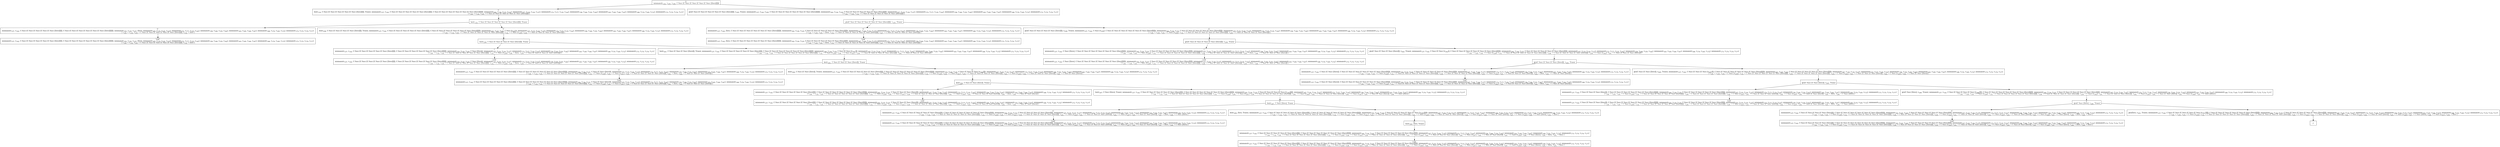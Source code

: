 digraph {
    graph [rankdir=TB
          ,bgcolor=transparent];
    node [shape=box
         ,fillcolor=white
         ,style=filled];
    0 [label=<O <BR/> minmaxo(v<SUB>132</SUB>, v<SUB>105</SUB>, v<SUB>100</SUB>, C Succ [C Succ [C Succ [C Succ [C Succ [Zero]]]]])>];
    1 [label=<C <BR/> leo(v<SUB>132</SUB>, C Succ [C Succ [C Succ [C Succ [C Succ [Zero]]]]], Trueo), minmaxo(v<SUB>137</SUB>, v<SUB>142</SUB>, C Succ [C Succ [C Succ [C Succ [C Succ [Zero]]]]], C Succ [C Succ [C Succ [C Succ [C Succ [C Succ [Zero]]]]]]), minmaxo(v<SUB>162</SUB>, v<SUB>130</SUB>, v<SUB>125</SUB>, v<SUB>132</SUB>), minmaxo(v<SUB>167</SUB>, v<SUB>135</SUB>, v<SUB>130</SUB>, v<SUB>137</SUB>), minmaxo(v<SUB>172</SUB>, v<SUB>177</SUB>, v<SUB>135</SUB>, v<SUB>142</SUB>), minmaxo(v<SUB>158</SUB>, v<SUB>160</SUB>, v<SUB>155</SUB>, v<SUB>162</SUB>), minmaxo(v<SUB>163</SUB>, v<SUB>165</SUB>, v<SUB>160</SUB>, v<SUB>167</SUB>), minmaxo(v<SUB>168</SUB>, v<SUB>170</SUB>, v<SUB>165</SUB>, v<SUB>172</SUB>), minmaxo(v<SUB>173</SUB>, v<SUB>175</SUB>, v<SUB>170</SUB>, v<SUB>177</SUB>) <BR/>  [ v<SUB>100</SUB> &rarr; v<SUB>132</SUB>, v<SUB>105</SUB> &rarr; C Succ [C Succ [C Succ [C Succ [C Succ [Zero]]]]] ] >];
    2 [label=<C <BR/> gto(C Succ [C Succ [C Succ [C Succ [C Succ [Zero]]]]], v<SUB>105</SUB>, Trueo), minmaxo(v<SUB>137</SUB>, v<SUB>142</SUB>, v<SUB>105</SUB>, C Succ [C Succ [C Succ [C Succ [C Succ [C Succ [Zero]]]]]]), minmaxo(v<SUB>162</SUB>, v<SUB>130</SUB>, v<SUB>125</SUB>, C Succ [C Succ [C Succ [C Succ [C Succ [Zero]]]]]), minmaxo(v<SUB>167</SUB>, v<SUB>135</SUB>, v<SUB>130</SUB>, v<SUB>137</SUB>), minmaxo(v<SUB>172</SUB>, v<SUB>177</SUB>, v<SUB>135</SUB>, v<SUB>142</SUB>), minmaxo(v<SUB>158</SUB>, v<SUB>160</SUB>, v<SUB>155</SUB>, v<SUB>162</SUB>), minmaxo(v<SUB>163</SUB>, v<SUB>165</SUB>, v<SUB>160</SUB>, v<SUB>167</SUB>), minmaxo(v<SUB>168</SUB>, v<SUB>170</SUB>, v<SUB>165</SUB>, v<SUB>172</SUB>), minmaxo(v<SUB>173</SUB>, v<SUB>175</SUB>, v<SUB>170</SUB>, v<SUB>177</SUB>) <BR/>  [ v<SUB>100</SUB> &rarr; v<SUB>105</SUB>, v<SUB>132</SUB> &rarr; C Succ [C Succ [C Succ [C Succ [C Succ [Zero]]]]] ] >];
    3 [label=<O <BR/> leo(v<SUB>132</SUB>, C Succ [C Succ [C Succ [C Succ [C Succ [Zero]]]]], Trueo)>];
    4 [label=<C <BR/> minmaxo(v<SUB>137</SUB>, v<SUB>142</SUB>, C Succ [C Succ [C Succ [C Succ [C Succ [Zero]]]]], C Succ [C Succ [C Succ [C Succ [C Succ [C Succ [Zero]]]]]]), minmaxo(v<SUB>162</SUB>, v<SUB>130</SUB>, v<SUB>125</SUB>, Zero), minmaxo(v<SUB>167</SUB>, v<SUB>135</SUB>, v<SUB>130</SUB>, v<SUB>137</SUB>), minmaxo(v<SUB>172</SUB>, v<SUB>177</SUB>, v<SUB>135</SUB>, v<SUB>142</SUB>), minmaxo(v<SUB>158</SUB>, v<SUB>160</SUB>, v<SUB>155</SUB>, v<SUB>162</SUB>), minmaxo(v<SUB>163</SUB>, v<SUB>165</SUB>, v<SUB>160</SUB>, v<SUB>167</SUB>), minmaxo(v<SUB>168</SUB>, v<SUB>170</SUB>, v<SUB>165</SUB>, v<SUB>172</SUB>), minmaxo(v<SUB>173</SUB>, v<SUB>175</SUB>, v<SUB>170</SUB>, v<SUB>177</SUB>) <BR/>  [ v<SUB>100</SUB> &rarr; v<SUB>132</SUB>, v<SUB>105</SUB> &rarr; C Succ [C Succ [C Succ [C Succ [C Succ [Zero]]]]], v<SUB>132</SUB> &rarr; Zero ] >];
    5 [label=<C <BR/> leo(v<SUB>238</SUB>, C Succ [C Succ [C Succ [C Succ [Zero]]]], Trueo), minmaxo(v<SUB>137</SUB>, v<SUB>142</SUB>, C Succ [C Succ [C Succ [C Succ [C Succ [Zero]]]]], C Succ [C Succ [C Succ [C Succ [C Succ [C Succ [Zero]]]]]]), minmaxo(v<SUB>162</SUB>, v<SUB>130</SUB>, v<SUB>125</SUB>, C Succ [v<SUB>238</SUB>]), minmaxo(v<SUB>167</SUB>, v<SUB>135</SUB>, v<SUB>130</SUB>, v<SUB>137</SUB>), minmaxo(v<SUB>172</SUB>, v<SUB>177</SUB>, v<SUB>135</SUB>, v<SUB>142</SUB>), minmaxo(v<SUB>158</SUB>, v<SUB>160</SUB>, v<SUB>155</SUB>, v<SUB>162</SUB>), minmaxo(v<SUB>163</SUB>, v<SUB>165</SUB>, v<SUB>160</SUB>, v<SUB>167</SUB>), minmaxo(v<SUB>168</SUB>, v<SUB>170</SUB>, v<SUB>165</SUB>, v<SUB>172</SUB>), minmaxo(v<SUB>173</SUB>, v<SUB>175</SUB>, v<SUB>170</SUB>, v<SUB>177</SUB>) <BR/>  [ v<SUB>100</SUB> &rarr; v<SUB>132</SUB>, v<SUB>105</SUB> &rarr; C Succ [C Succ [C Succ [C Succ [C Succ [Zero]]]]], v<SUB>132</SUB> &rarr; C Succ [v<SUB>238</SUB>], v<SUB>239</SUB> &rarr; C Succ [C Succ [C Succ [C Succ [Zero]]]] ] >];
    6 [label=<Leaf <BR/> minmaxo(v<SUB>137</SUB>, v<SUB>142</SUB>, C Succ [C Succ [C Succ [C Succ [C Succ [Zero]]]]], C Succ [C Succ [C Succ [C Succ [C Succ [C Succ [Zero]]]]]]), minmaxo(v<SUB>162</SUB>, v<SUB>130</SUB>, v<SUB>125</SUB>, Zero), minmaxo(v<SUB>167</SUB>, v<SUB>135</SUB>, v<SUB>130</SUB>, v<SUB>137</SUB>), minmaxo(v<SUB>172</SUB>, v<SUB>177</SUB>, v<SUB>135</SUB>, v<SUB>142</SUB>), minmaxo(v<SUB>158</SUB>, v<SUB>160</SUB>, v<SUB>155</SUB>, v<SUB>162</SUB>), minmaxo(v<SUB>163</SUB>, v<SUB>165</SUB>, v<SUB>160</SUB>, v<SUB>167</SUB>), minmaxo(v<SUB>168</SUB>, v<SUB>170</SUB>, v<SUB>165</SUB>, v<SUB>172</SUB>), minmaxo(v<SUB>173</SUB>, v<SUB>175</SUB>, v<SUB>170</SUB>, v<SUB>177</SUB>) <BR/>  [ v<SUB>100</SUB> &rarr; v<SUB>132</SUB>, v<SUB>105</SUB> &rarr; C Succ [C Succ [C Succ [C Succ [C Succ [Zero]]]]], v<SUB>132</SUB> &rarr; Zero ] >];
    7 [label=<O <BR/> leo(v<SUB>238</SUB>, C Succ [C Succ [C Succ [C Succ [Zero]]]], Trueo)>];
    8 [label=<C <BR/> minmaxo(v<SUB>137</SUB>, v<SUB>142</SUB>, C Succ [C Succ [C Succ [C Succ [C Succ [Zero]]]]], C Succ [C Succ [C Succ [C Succ [C Succ [C Succ [Zero]]]]]]), minmaxo(v<SUB>162</SUB>, v<SUB>130</SUB>, v<SUB>125</SUB>, C Succ [Zero]), minmaxo(v<SUB>167</SUB>, v<SUB>135</SUB>, v<SUB>130</SUB>, v<SUB>137</SUB>), minmaxo(v<SUB>172</SUB>, v<SUB>177</SUB>, v<SUB>135</SUB>, v<SUB>142</SUB>), minmaxo(v<SUB>158</SUB>, v<SUB>160</SUB>, v<SUB>155</SUB>, v<SUB>162</SUB>), minmaxo(v<SUB>163</SUB>, v<SUB>165</SUB>, v<SUB>160</SUB>, v<SUB>167</SUB>), minmaxo(v<SUB>168</SUB>, v<SUB>170</SUB>, v<SUB>165</SUB>, v<SUB>172</SUB>), minmaxo(v<SUB>173</SUB>, v<SUB>175</SUB>, v<SUB>170</SUB>, v<SUB>177</SUB>) <BR/>  [ v<SUB>100</SUB> &rarr; v<SUB>132</SUB>, v<SUB>105</SUB> &rarr; C Succ [C Succ [C Succ [C Succ [C Succ [Zero]]]]], v<SUB>132</SUB> &rarr; C Succ [v<SUB>238</SUB>], v<SUB>238</SUB> &rarr; Zero, v<SUB>239</SUB> &rarr; C Succ [C Succ [C Succ [C Succ [Zero]]]] ] >];
    9 [label=<C <BR/> leo(v<SUB>241</SUB>, C Succ [C Succ [C Succ [Zero]]], Trueo), minmaxo(v<SUB>137</SUB>, v<SUB>142</SUB>, C Succ [C Succ [C Succ [C Succ [C Succ [Zero]]]]], C Succ [C Succ [C Succ [C Succ [C Succ [C Succ [Zero]]]]]]), minmaxo(v<SUB>162</SUB>, v<SUB>130</SUB>, v<SUB>125</SUB>, C Succ [C Succ [v<SUB>241</SUB>]]), minmaxo(v<SUB>167</SUB>, v<SUB>135</SUB>, v<SUB>130</SUB>, v<SUB>137</SUB>), minmaxo(v<SUB>172</SUB>, v<SUB>177</SUB>, v<SUB>135</SUB>, v<SUB>142</SUB>), minmaxo(v<SUB>158</SUB>, v<SUB>160</SUB>, v<SUB>155</SUB>, v<SUB>162</SUB>), minmaxo(v<SUB>163</SUB>, v<SUB>165</SUB>, v<SUB>160</SUB>, v<SUB>167</SUB>), minmaxo(v<SUB>168</SUB>, v<SUB>170</SUB>, v<SUB>165</SUB>, v<SUB>172</SUB>), minmaxo(v<SUB>173</SUB>, v<SUB>175</SUB>, v<SUB>170</SUB>, v<SUB>177</SUB>) <BR/>  [ v<SUB>100</SUB> &rarr; v<SUB>132</SUB>, v<SUB>105</SUB> &rarr; C Succ [C Succ [C Succ [C Succ [C Succ [Zero]]]]], v<SUB>132</SUB> &rarr; C Succ [v<SUB>238</SUB>], v<SUB>238</SUB> &rarr; C Succ [v<SUB>241</SUB>], v<SUB>239</SUB> &rarr; C Succ [C Succ [C Succ [C Succ [Zero]]]], v<SUB>242</SUB> &rarr; C Succ [C Succ [C Succ [Zero]]] ] >];
    10 [label=<Leaf <BR/> minmaxo(v<SUB>137</SUB>, v<SUB>142</SUB>, C Succ [C Succ [C Succ [C Succ [C Succ [Zero]]]]], C Succ [C Succ [C Succ [C Succ [C Succ [C Succ [Zero]]]]]]), minmaxo(v<SUB>162</SUB>, v<SUB>130</SUB>, v<SUB>125</SUB>, C Succ [Zero]), minmaxo(v<SUB>167</SUB>, v<SUB>135</SUB>, v<SUB>130</SUB>, v<SUB>137</SUB>), minmaxo(v<SUB>172</SUB>, v<SUB>177</SUB>, v<SUB>135</SUB>, v<SUB>142</SUB>), minmaxo(v<SUB>158</SUB>, v<SUB>160</SUB>, v<SUB>155</SUB>, v<SUB>162</SUB>), minmaxo(v<SUB>163</SUB>, v<SUB>165</SUB>, v<SUB>160</SUB>, v<SUB>167</SUB>), minmaxo(v<SUB>168</SUB>, v<SUB>170</SUB>, v<SUB>165</SUB>, v<SUB>172</SUB>), minmaxo(v<SUB>173</SUB>, v<SUB>175</SUB>, v<SUB>170</SUB>, v<SUB>177</SUB>) <BR/>  [ v<SUB>100</SUB> &rarr; v<SUB>132</SUB>, v<SUB>105</SUB> &rarr; C Succ [C Succ [C Succ [C Succ [C Succ [Zero]]]]], v<SUB>132</SUB> &rarr; C Succ [v<SUB>238</SUB>], v<SUB>238</SUB> &rarr; Zero, v<SUB>239</SUB> &rarr; C Succ [C Succ [C Succ [C Succ [Zero]]]] ] >];
    11 [label=<O <BR/> leo(v<SUB>241</SUB>, C Succ [C Succ [C Succ [Zero]]], Trueo)>];
    12 [label=<C <BR/> minmaxo(v<SUB>137</SUB>, v<SUB>142</SUB>, C Succ [C Succ [C Succ [C Succ [C Succ [Zero]]]]], C Succ [C Succ [C Succ [C Succ [C Succ [C Succ [Zero]]]]]]), minmaxo(v<SUB>162</SUB>, v<SUB>130</SUB>, v<SUB>125</SUB>, C Succ [C Succ [Zero]]), minmaxo(v<SUB>167</SUB>, v<SUB>135</SUB>, v<SUB>130</SUB>, v<SUB>137</SUB>), minmaxo(v<SUB>172</SUB>, v<SUB>177</SUB>, v<SUB>135</SUB>, v<SUB>142</SUB>), minmaxo(v<SUB>158</SUB>, v<SUB>160</SUB>, v<SUB>155</SUB>, v<SUB>162</SUB>), minmaxo(v<SUB>163</SUB>, v<SUB>165</SUB>, v<SUB>160</SUB>, v<SUB>167</SUB>), minmaxo(v<SUB>168</SUB>, v<SUB>170</SUB>, v<SUB>165</SUB>, v<SUB>172</SUB>), minmaxo(v<SUB>173</SUB>, v<SUB>175</SUB>, v<SUB>170</SUB>, v<SUB>177</SUB>) <BR/>  [ v<SUB>100</SUB> &rarr; v<SUB>132</SUB>, v<SUB>105</SUB> &rarr; C Succ [C Succ [C Succ [C Succ [C Succ [Zero]]]]], v<SUB>132</SUB> &rarr; C Succ [v<SUB>238</SUB>], v<SUB>238</SUB> &rarr; C Succ [v<SUB>241</SUB>], v<SUB>239</SUB> &rarr; C Succ [C Succ [C Succ [C Succ [Zero]]]], v<SUB>241</SUB> &rarr; Zero, v<SUB>242</SUB> &rarr; C Succ [C Succ [C Succ [Zero]]] ] >];
    13 [label=<C <BR/> leo(v<SUB>244</SUB>, C Succ [C Succ [Zero]], Trueo), minmaxo(v<SUB>137</SUB>, v<SUB>142</SUB>, C Succ [C Succ [C Succ [C Succ [C Succ [Zero]]]]], C Succ [C Succ [C Succ [C Succ [C Succ [C Succ [Zero]]]]]]), minmaxo(v<SUB>162</SUB>, v<SUB>130</SUB>, v<SUB>125</SUB>, C Succ [C Succ [C Succ [v<SUB>244</SUB>]]]), minmaxo(v<SUB>167</SUB>, v<SUB>135</SUB>, v<SUB>130</SUB>, v<SUB>137</SUB>), minmaxo(v<SUB>172</SUB>, v<SUB>177</SUB>, v<SUB>135</SUB>, v<SUB>142</SUB>), minmaxo(v<SUB>158</SUB>, v<SUB>160</SUB>, v<SUB>155</SUB>, v<SUB>162</SUB>), minmaxo(v<SUB>163</SUB>, v<SUB>165</SUB>, v<SUB>160</SUB>, v<SUB>167</SUB>), minmaxo(v<SUB>168</SUB>, v<SUB>170</SUB>, v<SUB>165</SUB>, v<SUB>172</SUB>), minmaxo(v<SUB>173</SUB>, v<SUB>175</SUB>, v<SUB>170</SUB>, v<SUB>177</SUB>) <BR/>  [ v<SUB>100</SUB> &rarr; v<SUB>132</SUB>, v<SUB>105</SUB> &rarr; C Succ [C Succ [C Succ [C Succ [C Succ [Zero]]]]], v<SUB>132</SUB> &rarr; C Succ [v<SUB>238</SUB>], v<SUB>238</SUB> &rarr; C Succ [v<SUB>241</SUB>], v<SUB>239</SUB> &rarr; C Succ [C Succ [C Succ [C Succ [Zero]]]], v<SUB>241</SUB> &rarr; C Succ [v<SUB>244</SUB>], v<SUB>242</SUB> &rarr; C Succ [C Succ [C Succ [Zero]]], v<SUB>245</SUB> &rarr; C Succ [C Succ [Zero]] ] >];
    14 [label=<Leaf <BR/> minmaxo(v<SUB>137</SUB>, v<SUB>142</SUB>, C Succ [C Succ [C Succ [C Succ [C Succ [Zero]]]]], C Succ [C Succ [C Succ [C Succ [C Succ [C Succ [Zero]]]]]]), minmaxo(v<SUB>162</SUB>, v<SUB>130</SUB>, v<SUB>125</SUB>, C Succ [C Succ [Zero]]), minmaxo(v<SUB>167</SUB>, v<SUB>135</SUB>, v<SUB>130</SUB>, v<SUB>137</SUB>), minmaxo(v<SUB>172</SUB>, v<SUB>177</SUB>, v<SUB>135</SUB>, v<SUB>142</SUB>), minmaxo(v<SUB>158</SUB>, v<SUB>160</SUB>, v<SUB>155</SUB>, v<SUB>162</SUB>), minmaxo(v<SUB>163</SUB>, v<SUB>165</SUB>, v<SUB>160</SUB>, v<SUB>167</SUB>), minmaxo(v<SUB>168</SUB>, v<SUB>170</SUB>, v<SUB>165</SUB>, v<SUB>172</SUB>), minmaxo(v<SUB>173</SUB>, v<SUB>175</SUB>, v<SUB>170</SUB>, v<SUB>177</SUB>) <BR/>  [ v<SUB>100</SUB> &rarr; v<SUB>132</SUB>, v<SUB>105</SUB> &rarr; C Succ [C Succ [C Succ [C Succ [C Succ [Zero]]]]], v<SUB>132</SUB> &rarr; C Succ [v<SUB>238</SUB>], v<SUB>238</SUB> &rarr; C Succ [v<SUB>241</SUB>], v<SUB>239</SUB> &rarr; C Succ [C Succ [C Succ [C Succ [Zero]]]], v<SUB>241</SUB> &rarr; Zero, v<SUB>242</SUB> &rarr; C Succ [C Succ [C Succ [Zero]]] ] >];
    15 [label=<O <BR/> leo(v<SUB>244</SUB>, C Succ [C Succ [Zero]], Trueo)>];
    16 [label=<C <BR/> minmaxo(v<SUB>137</SUB>, v<SUB>142</SUB>, C Succ [C Succ [C Succ [C Succ [C Succ [Zero]]]]], C Succ [C Succ [C Succ [C Succ [C Succ [C Succ [Zero]]]]]]), minmaxo(v<SUB>162</SUB>, v<SUB>130</SUB>, v<SUB>125</SUB>, C Succ [C Succ [C Succ [Zero]]]), minmaxo(v<SUB>167</SUB>, v<SUB>135</SUB>, v<SUB>130</SUB>, v<SUB>137</SUB>), minmaxo(v<SUB>172</SUB>, v<SUB>177</SUB>, v<SUB>135</SUB>, v<SUB>142</SUB>), minmaxo(v<SUB>158</SUB>, v<SUB>160</SUB>, v<SUB>155</SUB>, v<SUB>162</SUB>), minmaxo(v<SUB>163</SUB>, v<SUB>165</SUB>, v<SUB>160</SUB>, v<SUB>167</SUB>), minmaxo(v<SUB>168</SUB>, v<SUB>170</SUB>, v<SUB>165</SUB>, v<SUB>172</SUB>), minmaxo(v<SUB>173</SUB>, v<SUB>175</SUB>, v<SUB>170</SUB>, v<SUB>177</SUB>) <BR/>  [ v<SUB>100</SUB> &rarr; v<SUB>132</SUB>, v<SUB>105</SUB> &rarr; C Succ [C Succ [C Succ [C Succ [C Succ [Zero]]]]], v<SUB>132</SUB> &rarr; C Succ [v<SUB>238</SUB>], v<SUB>238</SUB> &rarr; C Succ [v<SUB>241</SUB>], v<SUB>239</SUB> &rarr; C Succ [C Succ [C Succ [C Succ [Zero]]]], v<SUB>241</SUB> &rarr; C Succ [v<SUB>244</SUB>], v<SUB>242</SUB> &rarr; C Succ [C Succ [C Succ [Zero]]], v<SUB>244</SUB> &rarr; Zero, v<SUB>245</SUB> &rarr; C Succ [C Succ [Zero]] ] >];
    17 [label=<C <BR/> leo(v<SUB>247</SUB>, C Succ [Zero], Trueo), minmaxo(v<SUB>137</SUB>, v<SUB>142</SUB>, C Succ [C Succ [C Succ [C Succ [C Succ [Zero]]]]], C Succ [C Succ [C Succ [C Succ [C Succ [C Succ [Zero]]]]]]), minmaxo(v<SUB>162</SUB>, v<SUB>130</SUB>, v<SUB>125</SUB>, C Succ [C Succ [C Succ [C Succ [v<SUB>247</SUB>]]]]), minmaxo(v<SUB>167</SUB>, v<SUB>135</SUB>, v<SUB>130</SUB>, v<SUB>137</SUB>), minmaxo(v<SUB>172</SUB>, v<SUB>177</SUB>, v<SUB>135</SUB>, v<SUB>142</SUB>), minmaxo(v<SUB>158</SUB>, v<SUB>160</SUB>, v<SUB>155</SUB>, v<SUB>162</SUB>), minmaxo(v<SUB>163</SUB>, v<SUB>165</SUB>, v<SUB>160</SUB>, v<SUB>167</SUB>), minmaxo(v<SUB>168</SUB>, v<SUB>170</SUB>, v<SUB>165</SUB>, v<SUB>172</SUB>), minmaxo(v<SUB>173</SUB>, v<SUB>175</SUB>, v<SUB>170</SUB>, v<SUB>177</SUB>) <BR/>  [ v<SUB>100</SUB> &rarr; v<SUB>132</SUB>, v<SUB>105</SUB> &rarr; C Succ [C Succ [C Succ [C Succ [C Succ [Zero]]]]], v<SUB>132</SUB> &rarr; C Succ [v<SUB>238</SUB>], v<SUB>238</SUB> &rarr; C Succ [v<SUB>241</SUB>], v<SUB>239</SUB> &rarr; C Succ [C Succ [C Succ [C Succ [Zero]]]], v<SUB>241</SUB> &rarr; C Succ [v<SUB>244</SUB>], v<SUB>242</SUB> &rarr; C Succ [C Succ [C Succ [Zero]]], v<SUB>244</SUB> &rarr; C Succ [v<SUB>247</SUB>], v<SUB>245</SUB> &rarr; C Succ [C Succ [Zero]], v<SUB>248</SUB> &rarr; C Succ [Zero] ] >];
    18 [label=<Leaf <BR/> minmaxo(v<SUB>137</SUB>, v<SUB>142</SUB>, C Succ [C Succ [C Succ [C Succ [C Succ [Zero]]]]], C Succ [C Succ [C Succ [C Succ [C Succ [C Succ [Zero]]]]]]), minmaxo(v<SUB>162</SUB>, v<SUB>130</SUB>, v<SUB>125</SUB>, C Succ [C Succ [C Succ [Zero]]]), minmaxo(v<SUB>167</SUB>, v<SUB>135</SUB>, v<SUB>130</SUB>, v<SUB>137</SUB>), minmaxo(v<SUB>172</SUB>, v<SUB>177</SUB>, v<SUB>135</SUB>, v<SUB>142</SUB>), minmaxo(v<SUB>158</SUB>, v<SUB>160</SUB>, v<SUB>155</SUB>, v<SUB>162</SUB>), minmaxo(v<SUB>163</SUB>, v<SUB>165</SUB>, v<SUB>160</SUB>, v<SUB>167</SUB>), minmaxo(v<SUB>168</SUB>, v<SUB>170</SUB>, v<SUB>165</SUB>, v<SUB>172</SUB>), minmaxo(v<SUB>173</SUB>, v<SUB>175</SUB>, v<SUB>170</SUB>, v<SUB>177</SUB>) <BR/>  [ v<SUB>100</SUB> &rarr; v<SUB>132</SUB>, v<SUB>105</SUB> &rarr; C Succ [C Succ [C Succ [C Succ [C Succ [Zero]]]]], v<SUB>132</SUB> &rarr; C Succ [v<SUB>238</SUB>], v<SUB>238</SUB> &rarr; C Succ [v<SUB>241</SUB>], v<SUB>239</SUB> &rarr; C Succ [C Succ [C Succ [C Succ [Zero]]]], v<SUB>241</SUB> &rarr; C Succ [v<SUB>244</SUB>], v<SUB>242</SUB> &rarr; C Succ [C Succ [C Succ [Zero]]], v<SUB>244</SUB> &rarr; Zero, v<SUB>245</SUB> &rarr; C Succ [C Succ [Zero]] ] >];
    19 [label=<O <BR/> leo(v<SUB>247</SUB>, C Succ [Zero], Trueo)>];
    20 [label=<C <BR/> minmaxo(v<SUB>137</SUB>, v<SUB>142</SUB>, C Succ [C Succ [C Succ [C Succ [C Succ [Zero]]]]], C Succ [C Succ [C Succ [C Succ [C Succ [C Succ [Zero]]]]]]), minmaxo(v<SUB>162</SUB>, v<SUB>130</SUB>, v<SUB>125</SUB>, C Succ [C Succ [C Succ [C Succ [Zero]]]]), minmaxo(v<SUB>167</SUB>, v<SUB>135</SUB>, v<SUB>130</SUB>, v<SUB>137</SUB>), minmaxo(v<SUB>172</SUB>, v<SUB>177</SUB>, v<SUB>135</SUB>, v<SUB>142</SUB>), minmaxo(v<SUB>158</SUB>, v<SUB>160</SUB>, v<SUB>155</SUB>, v<SUB>162</SUB>), minmaxo(v<SUB>163</SUB>, v<SUB>165</SUB>, v<SUB>160</SUB>, v<SUB>167</SUB>), minmaxo(v<SUB>168</SUB>, v<SUB>170</SUB>, v<SUB>165</SUB>, v<SUB>172</SUB>), minmaxo(v<SUB>173</SUB>, v<SUB>175</SUB>, v<SUB>170</SUB>, v<SUB>177</SUB>) <BR/>  [ v<SUB>100</SUB> &rarr; v<SUB>132</SUB>, v<SUB>105</SUB> &rarr; C Succ [C Succ [C Succ [C Succ [C Succ [Zero]]]]], v<SUB>132</SUB> &rarr; C Succ [v<SUB>238</SUB>], v<SUB>238</SUB> &rarr; C Succ [v<SUB>241</SUB>], v<SUB>239</SUB> &rarr; C Succ [C Succ [C Succ [C Succ [Zero]]]], v<SUB>241</SUB> &rarr; C Succ [v<SUB>244</SUB>], v<SUB>242</SUB> &rarr; C Succ [C Succ [C Succ [Zero]]], v<SUB>244</SUB> &rarr; C Succ [v<SUB>247</SUB>], v<SUB>245</SUB> &rarr; C Succ [C Succ [Zero]], v<SUB>247</SUB> &rarr; Zero, v<SUB>248</SUB> &rarr; C Succ [Zero] ] >];
    21 [label=<C <BR/> leo(v<SUB>250</SUB>, Zero, Trueo), minmaxo(v<SUB>137</SUB>, v<SUB>142</SUB>, C Succ [C Succ [C Succ [C Succ [C Succ [Zero]]]]], C Succ [C Succ [C Succ [C Succ [C Succ [C Succ [Zero]]]]]]), minmaxo(v<SUB>162</SUB>, v<SUB>130</SUB>, v<SUB>125</SUB>, C Succ [C Succ [C Succ [C Succ [C Succ [v<SUB>250</SUB>]]]]]), minmaxo(v<SUB>167</SUB>, v<SUB>135</SUB>, v<SUB>130</SUB>, v<SUB>137</SUB>), minmaxo(v<SUB>172</SUB>, v<SUB>177</SUB>, v<SUB>135</SUB>, v<SUB>142</SUB>), minmaxo(v<SUB>158</SUB>, v<SUB>160</SUB>, v<SUB>155</SUB>, v<SUB>162</SUB>), minmaxo(v<SUB>163</SUB>, v<SUB>165</SUB>, v<SUB>160</SUB>, v<SUB>167</SUB>), minmaxo(v<SUB>168</SUB>, v<SUB>170</SUB>, v<SUB>165</SUB>, v<SUB>172</SUB>), minmaxo(v<SUB>173</SUB>, v<SUB>175</SUB>, v<SUB>170</SUB>, v<SUB>177</SUB>) <BR/>  [ v<SUB>100</SUB> &rarr; v<SUB>132</SUB>, v<SUB>105</SUB> &rarr; C Succ [C Succ [C Succ [C Succ [C Succ [Zero]]]]], v<SUB>132</SUB> &rarr; C Succ [v<SUB>238</SUB>], v<SUB>238</SUB> &rarr; C Succ [v<SUB>241</SUB>], v<SUB>239</SUB> &rarr; C Succ [C Succ [C Succ [C Succ [Zero]]]], v<SUB>241</SUB> &rarr; C Succ [v<SUB>244</SUB>], v<SUB>242</SUB> &rarr; C Succ [C Succ [C Succ [Zero]]], v<SUB>244</SUB> &rarr; C Succ [v<SUB>247</SUB>], v<SUB>245</SUB> &rarr; C Succ [C Succ [Zero]], v<SUB>247</SUB> &rarr; C Succ [v<SUB>250</SUB>], v<SUB>248</SUB> &rarr; C Succ [Zero], v<SUB>251</SUB> &rarr; Zero ] >];
    22 [label=<Leaf <BR/> minmaxo(v<SUB>137</SUB>, v<SUB>142</SUB>, C Succ [C Succ [C Succ [C Succ [C Succ [Zero]]]]], C Succ [C Succ [C Succ [C Succ [C Succ [C Succ [Zero]]]]]]), minmaxo(v<SUB>162</SUB>, v<SUB>130</SUB>, v<SUB>125</SUB>, C Succ [C Succ [C Succ [C Succ [Zero]]]]), minmaxo(v<SUB>167</SUB>, v<SUB>135</SUB>, v<SUB>130</SUB>, v<SUB>137</SUB>), minmaxo(v<SUB>172</SUB>, v<SUB>177</SUB>, v<SUB>135</SUB>, v<SUB>142</SUB>), minmaxo(v<SUB>158</SUB>, v<SUB>160</SUB>, v<SUB>155</SUB>, v<SUB>162</SUB>), minmaxo(v<SUB>163</SUB>, v<SUB>165</SUB>, v<SUB>160</SUB>, v<SUB>167</SUB>), minmaxo(v<SUB>168</SUB>, v<SUB>170</SUB>, v<SUB>165</SUB>, v<SUB>172</SUB>), minmaxo(v<SUB>173</SUB>, v<SUB>175</SUB>, v<SUB>170</SUB>, v<SUB>177</SUB>) <BR/>  [ v<SUB>100</SUB> &rarr; v<SUB>132</SUB>, v<SUB>105</SUB> &rarr; C Succ [C Succ [C Succ [C Succ [C Succ [Zero]]]]], v<SUB>132</SUB> &rarr; C Succ [v<SUB>238</SUB>], v<SUB>238</SUB> &rarr; C Succ [v<SUB>241</SUB>], v<SUB>239</SUB> &rarr; C Succ [C Succ [C Succ [C Succ [Zero]]]], v<SUB>241</SUB> &rarr; C Succ [v<SUB>244</SUB>], v<SUB>242</SUB> &rarr; C Succ [C Succ [C Succ [Zero]]], v<SUB>244</SUB> &rarr; C Succ [v<SUB>247</SUB>], v<SUB>245</SUB> &rarr; C Succ [C Succ [Zero]], v<SUB>247</SUB> &rarr; Zero, v<SUB>248</SUB> &rarr; C Succ [Zero] ] >];
    23 [label=<O <BR/> leo(v<SUB>250</SUB>, Zero, Trueo)>];
    24 [label=<C <BR/> minmaxo(v<SUB>137</SUB>, v<SUB>142</SUB>, C Succ [C Succ [C Succ [C Succ [C Succ [Zero]]]]], C Succ [C Succ [C Succ [C Succ [C Succ [C Succ [Zero]]]]]]), minmaxo(v<SUB>162</SUB>, v<SUB>130</SUB>, v<SUB>125</SUB>, C Succ [C Succ [C Succ [C Succ [C Succ [Zero]]]]]), minmaxo(v<SUB>167</SUB>, v<SUB>135</SUB>, v<SUB>130</SUB>, v<SUB>137</SUB>), minmaxo(v<SUB>172</SUB>, v<SUB>177</SUB>, v<SUB>135</SUB>, v<SUB>142</SUB>), minmaxo(v<SUB>158</SUB>, v<SUB>160</SUB>, v<SUB>155</SUB>, v<SUB>162</SUB>), minmaxo(v<SUB>163</SUB>, v<SUB>165</SUB>, v<SUB>160</SUB>, v<SUB>167</SUB>), minmaxo(v<SUB>168</SUB>, v<SUB>170</SUB>, v<SUB>165</SUB>, v<SUB>172</SUB>), minmaxo(v<SUB>173</SUB>, v<SUB>175</SUB>, v<SUB>170</SUB>, v<SUB>177</SUB>) <BR/>  [ v<SUB>100</SUB> &rarr; v<SUB>132</SUB>, v<SUB>105</SUB> &rarr; C Succ [C Succ [C Succ [C Succ [C Succ [Zero]]]]], v<SUB>132</SUB> &rarr; C Succ [v<SUB>238</SUB>], v<SUB>238</SUB> &rarr; C Succ [v<SUB>241</SUB>], v<SUB>239</SUB> &rarr; C Succ [C Succ [C Succ [C Succ [Zero]]]], v<SUB>241</SUB> &rarr; C Succ [v<SUB>244</SUB>], v<SUB>242</SUB> &rarr; C Succ [C Succ [C Succ [Zero]]], v<SUB>244</SUB> &rarr; C Succ [v<SUB>247</SUB>], v<SUB>245</SUB> &rarr; C Succ [C Succ [Zero]], v<SUB>247</SUB> &rarr; C Succ [v<SUB>250</SUB>], v<SUB>248</SUB> &rarr; C Succ [Zero], v<SUB>250</SUB> &rarr; Zero, v<SUB>251</SUB> &rarr; Zero ] >];
    25 [label=<Leaf <BR/> minmaxo(v<SUB>137</SUB>, v<SUB>142</SUB>, C Succ [C Succ [C Succ [C Succ [C Succ [Zero]]]]], C Succ [C Succ [C Succ [C Succ [C Succ [C Succ [Zero]]]]]]), minmaxo(v<SUB>162</SUB>, v<SUB>130</SUB>, v<SUB>125</SUB>, C Succ [C Succ [C Succ [C Succ [C Succ [Zero]]]]]), minmaxo(v<SUB>167</SUB>, v<SUB>135</SUB>, v<SUB>130</SUB>, v<SUB>137</SUB>), minmaxo(v<SUB>172</SUB>, v<SUB>177</SUB>, v<SUB>135</SUB>, v<SUB>142</SUB>), minmaxo(v<SUB>158</SUB>, v<SUB>160</SUB>, v<SUB>155</SUB>, v<SUB>162</SUB>), minmaxo(v<SUB>163</SUB>, v<SUB>165</SUB>, v<SUB>160</SUB>, v<SUB>167</SUB>), minmaxo(v<SUB>168</SUB>, v<SUB>170</SUB>, v<SUB>165</SUB>, v<SUB>172</SUB>), minmaxo(v<SUB>173</SUB>, v<SUB>175</SUB>, v<SUB>170</SUB>, v<SUB>177</SUB>) <BR/>  [ v<SUB>100</SUB> &rarr; v<SUB>132</SUB>, v<SUB>105</SUB> &rarr; C Succ [C Succ [C Succ [C Succ [C Succ [Zero]]]]], v<SUB>132</SUB> &rarr; C Succ [v<SUB>238</SUB>], v<SUB>238</SUB> &rarr; C Succ [v<SUB>241</SUB>], v<SUB>239</SUB> &rarr; C Succ [C Succ [C Succ [C Succ [Zero]]]], v<SUB>241</SUB> &rarr; C Succ [v<SUB>244</SUB>], v<SUB>242</SUB> &rarr; C Succ [C Succ [C Succ [Zero]]], v<SUB>244</SUB> &rarr; C Succ [v<SUB>247</SUB>], v<SUB>245</SUB> &rarr; C Succ [C Succ [Zero]], v<SUB>247</SUB> &rarr; C Succ [v<SUB>250</SUB>], v<SUB>248</SUB> &rarr; C Succ [Zero], v<SUB>250</SUB> &rarr; Zero, v<SUB>251</SUB> &rarr; Zero ] >];
    26 [label=<O <BR/> gto(C Succ [C Succ [C Succ [C Succ [C Succ [Zero]]]]], v<SUB>105</SUB>, Trueo)>];
    27 [label=<C <BR/> minmaxo(v<SUB>137</SUB>, v<SUB>142</SUB>, Zero, C Succ [C Succ [C Succ [C Succ [C Succ [C Succ [Zero]]]]]]), minmaxo(v<SUB>162</SUB>, v<SUB>130</SUB>, v<SUB>125</SUB>, C Succ [C Succ [C Succ [C Succ [C Succ [Zero]]]]]), minmaxo(v<SUB>167</SUB>, v<SUB>135</SUB>, v<SUB>130</SUB>, v<SUB>137</SUB>), minmaxo(v<SUB>172</SUB>, v<SUB>177</SUB>, v<SUB>135</SUB>, v<SUB>142</SUB>), minmaxo(v<SUB>158</SUB>, v<SUB>160</SUB>, v<SUB>155</SUB>, v<SUB>162</SUB>), minmaxo(v<SUB>163</SUB>, v<SUB>165</SUB>, v<SUB>160</SUB>, v<SUB>167</SUB>), minmaxo(v<SUB>168</SUB>, v<SUB>170</SUB>, v<SUB>165</SUB>, v<SUB>172</SUB>), minmaxo(v<SUB>173</SUB>, v<SUB>175</SUB>, v<SUB>170</SUB>, v<SUB>177</SUB>) <BR/>  [ v<SUB>100</SUB> &rarr; v<SUB>105</SUB>, v<SUB>105</SUB> &rarr; Zero, v<SUB>132</SUB> &rarr; C Succ [C Succ [C Succ [C Succ [C Succ [Zero]]]]], v<SUB>237</SUB> &rarr; C Succ [C Succ [C Succ [C Succ [Zero]]]] ] >];
    28 [label=<C <BR/> gto(C Succ [C Succ [C Succ [C Succ [Zero]]]], v<SUB>239</SUB>, Trueo), minmaxo(v<SUB>137</SUB>, v<SUB>142</SUB>, C Succ [v<SUB>239</SUB>], C Succ [C Succ [C Succ [C Succ [C Succ [C Succ [Zero]]]]]]), minmaxo(v<SUB>162</SUB>, v<SUB>130</SUB>, v<SUB>125</SUB>, C Succ [C Succ [C Succ [C Succ [C Succ [Zero]]]]]), minmaxo(v<SUB>167</SUB>, v<SUB>135</SUB>, v<SUB>130</SUB>, v<SUB>137</SUB>), minmaxo(v<SUB>172</SUB>, v<SUB>177</SUB>, v<SUB>135</SUB>, v<SUB>142</SUB>), minmaxo(v<SUB>158</SUB>, v<SUB>160</SUB>, v<SUB>155</SUB>, v<SUB>162</SUB>), minmaxo(v<SUB>163</SUB>, v<SUB>165</SUB>, v<SUB>160</SUB>, v<SUB>167</SUB>), minmaxo(v<SUB>168</SUB>, v<SUB>170</SUB>, v<SUB>165</SUB>, v<SUB>172</SUB>), minmaxo(v<SUB>173</SUB>, v<SUB>175</SUB>, v<SUB>170</SUB>, v<SUB>177</SUB>) <BR/>  [ v<SUB>100</SUB> &rarr; v<SUB>105</SUB>, v<SUB>105</SUB> &rarr; C Succ [v<SUB>239</SUB>], v<SUB>132</SUB> &rarr; C Succ [C Succ [C Succ [C Succ [C Succ [Zero]]]]], v<SUB>238</SUB> &rarr; C Succ [C Succ [C Succ [C Succ [Zero]]]] ] >];
    29 [label=<Leaf <BR/> minmaxo(v<SUB>137</SUB>, v<SUB>142</SUB>, Zero, C Succ [C Succ [C Succ [C Succ [C Succ [C Succ [Zero]]]]]]), minmaxo(v<SUB>162</SUB>, v<SUB>130</SUB>, v<SUB>125</SUB>, C Succ [C Succ [C Succ [C Succ [C Succ [Zero]]]]]), minmaxo(v<SUB>167</SUB>, v<SUB>135</SUB>, v<SUB>130</SUB>, v<SUB>137</SUB>), minmaxo(v<SUB>172</SUB>, v<SUB>177</SUB>, v<SUB>135</SUB>, v<SUB>142</SUB>), minmaxo(v<SUB>158</SUB>, v<SUB>160</SUB>, v<SUB>155</SUB>, v<SUB>162</SUB>), minmaxo(v<SUB>163</SUB>, v<SUB>165</SUB>, v<SUB>160</SUB>, v<SUB>167</SUB>), minmaxo(v<SUB>168</SUB>, v<SUB>170</SUB>, v<SUB>165</SUB>, v<SUB>172</SUB>), minmaxo(v<SUB>173</SUB>, v<SUB>175</SUB>, v<SUB>170</SUB>, v<SUB>177</SUB>) <BR/>  [ v<SUB>100</SUB> &rarr; v<SUB>105</SUB>, v<SUB>105</SUB> &rarr; Zero, v<SUB>132</SUB> &rarr; C Succ [C Succ [C Succ [C Succ [C Succ [Zero]]]]], v<SUB>237</SUB> &rarr; C Succ [C Succ [C Succ [C Succ [Zero]]]] ] >];
    30 [label=<O <BR/> gto(C Succ [C Succ [C Succ [C Succ [Zero]]]], v<SUB>239</SUB>, Trueo)>];
    31 [label=<C <BR/> minmaxo(v<SUB>137</SUB>, v<SUB>142</SUB>, C Succ [Zero], C Succ [C Succ [C Succ [C Succ [C Succ [C Succ [Zero]]]]]]), minmaxo(v<SUB>162</SUB>, v<SUB>130</SUB>, v<SUB>125</SUB>, C Succ [C Succ [C Succ [C Succ [C Succ [Zero]]]]]), minmaxo(v<SUB>167</SUB>, v<SUB>135</SUB>, v<SUB>130</SUB>, v<SUB>137</SUB>), minmaxo(v<SUB>172</SUB>, v<SUB>177</SUB>, v<SUB>135</SUB>, v<SUB>142</SUB>), minmaxo(v<SUB>158</SUB>, v<SUB>160</SUB>, v<SUB>155</SUB>, v<SUB>162</SUB>), minmaxo(v<SUB>163</SUB>, v<SUB>165</SUB>, v<SUB>160</SUB>, v<SUB>167</SUB>), minmaxo(v<SUB>168</SUB>, v<SUB>170</SUB>, v<SUB>165</SUB>, v<SUB>172</SUB>), minmaxo(v<SUB>173</SUB>, v<SUB>175</SUB>, v<SUB>170</SUB>, v<SUB>177</SUB>) <BR/>  [ v<SUB>100</SUB> &rarr; v<SUB>105</SUB>, v<SUB>105</SUB> &rarr; C Succ [v<SUB>239</SUB>], v<SUB>132</SUB> &rarr; C Succ [C Succ [C Succ [C Succ [C Succ [Zero]]]]], v<SUB>238</SUB> &rarr; C Succ [C Succ [C Succ [C Succ [Zero]]]], v<SUB>239</SUB> &rarr; Zero, v<SUB>240</SUB> &rarr; C Succ [C Succ [C Succ [Zero]]] ] >];
    32 [label=<C <BR/> gto(C Succ [C Succ [C Succ [Zero]]], v<SUB>242</SUB>, Trueo), minmaxo(v<SUB>137</SUB>, v<SUB>142</SUB>, C Succ [C Succ [v<SUB>242</SUB>]], C Succ [C Succ [C Succ [C Succ [C Succ [C Succ [Zero]]]]]]), minmaxo(v<SUB>162</SUB>, v<SUB>130</SUB>, v<SUB>125</SUB>, C Succ [C Succ [C Succ [C Succ [C Succ [Zero]]]]]), minmaxo(v<SUB>167</SUB>, v<SUB>135</SUB>, v<SUB>130</SUB>, v<SUB>137</SUB>), minmaxo(v<SUB>172</SUB>, v<SUB>177</SUB>, v<SUB>135</SUB>, v<SUB>142</SUB>), minmaxo(v<SUB>158</SUB>, v<SUB>160</SUB>, v<SUB>155</SUB>, v<SUB>162</SUB>), minmaxo(v<SUB>163</SUB>, v<SUB>165</SUB>, v<SUB>160</SUB>, v<SUB>167</SUB>), minmaxo(v<SUB>168</SUB>, v<SUB>170</SUB>, v<SUB>165</SUB>, v<SUB>172</SUB>), minmaxo(v<SUB>173</SUB>, v<SUB>175</SUB>, v<SUB>170</SUB>, v<SUB>177</SUB>) <BR/>  [ v<SUB>100</SUB> &rarr; v<SUB>105</SUB>, v<SUB>105</SUB> &rarr; C Succ [v<SUB>239</SUB>], v<SUB>132</SUB> &rarr; C Succ [C Succ [C Succ [C Succ [C Succ [Zero]]]]], v<SUB>238</SUB> &rarr; C Succ [C Succ [C Succ [C Succ [Zero]]]], v<SUB>239</SUB> &rarr; C Succ [v<SUB>242</SUB>], v<SUB>241</SUB> &rarr; C Succ [C Succ [C Succ [Zero]]] ] >];
    33 [label=<Leaf <BR/> minmaxo(v<SUB>137</SUB>, v<SUB>142</SUB>, C Succ [Zero], C Succ [C Succ [C Succ [C Succ [C Succ [C Succ [Zero]]]]]]), minmaxo(v<SUB>162</SUB>, v<SUB>130</SUB>, v<SUB>125</SUB>, C Succ [C Succ [C Succ [C Succ [C Succ [Zero]]]]]), minmaxo(v<SUB>167</SUB>, v<SUB>135</SUB>, v<SUB>130</SUB>, v<SUB>137</SUB>), minmaxo(v<SUB>172</SUB>, v<SUB>177</SUB>, v<SUB>135</SUB>, v<SUB>142</SUB>), minmaxo(v<SUB>158</SUB>, v<SUB>160</SUB>, v<SUB>155</SUB>, v<SUB>162</SUB>), minmaxo(v<SUB>163</SUB>, v<SUB>165</SUB>, v<SUB>160</SUB>, v<SUB>167</SUB>), minmaxo(v<SUB>168</SUB>, v<SUB>170</SUB>, v<SUB>165</SUB>, v<SUB>172</SUB>), minmaxo(v<SUB>173</SUB>, v<SUB>175</SUB>, v<SUB>170</SUB>, v<SUB>177</SUB>) <BR/>  [ v<SUB>100</SUB> &rarr; v<SUB>105</SUB>, v<SUB>105</SUB> &rarr; C Succ [v<SUB>239</SUB>], v<SUB>132</SUB> &rarr; C Succ [C Succ [C Succ [C Succ [C Succ [Zero]]]]], v<SUB>238</SUB> &rarr; C Succ [C Succ [C Succ [C Succ [Zero]]]], v<SUB>239</SUB> &rarr; Zero, v<SUB>240</SUB> &rarr; C Succ [C Succ [C Succ [Zero]]] ] >];
    34 [label=<O <BR/> gto(C Succ [C Succ [C Succ [Zero]]], v<SUB>242</SUB>, Trueo)>];
    35 [label=<C <BR/> minmaxo(v<SUB>137</SUB>, v<SUB>142</SUB>, C Succ [C Succ [Zero]], C Succ [C Succ [C Succ [C Succ [C Succ [C Succ [Zero]]]]]]), minmaxo(v<SUB>162</SUB>, v<SUB>130</SUB>, v<SUB>125</SUB>, C Succ [C Succ [C Succ [C Succ [C Succ [Zero]]]]]), minmaxo(v<SUB>167</SUB>, v<SUB>135</SUB>, v<SUB>130</SUB>, v<SUB>137</SUB>), minmaxo(v<SUB>172</SUB>, v<SUB>177</SUB>, v<SUB>135</SUB>, v<SUB>142</SUB>), minmaxo(v<SUB>158</SUB>, v<SUB>160</SUB>, v<SUB>155</SUB>, v<SUB>162</SUB>), minmaxo(v<SUB>163</SUB>, v<SUB>165</SUB>, v<SUB>160</SUB>, v<SUB>167</SUB>), minmaxo(v<SUB>168</SUB>, v<SUB>170</SUB>, v<SUB>165</SUB>, v<SUB>172</SUB>), minmaxo(v<SUB>173</SUB>, v<SUB>175</SUB>, v<SUB>170</SUB>, v<SUB>177</SUB>) <BR/>  [ v<SUB>100</SUB> &rarr; v<SUB>105</SUB>, v<SUB>105</SUB> &rarr; C Succ [v<SUB>239</SUB>], v<SUB>132</SUB> &rarr; C Succ [C Succ [C Succ [C Succ [C Succ [Zero]]]]], v<SUB>238</SUB> &rarr; C Succ [C Succ [C Succ [C Succ [Zero]]]], v<SUB>239</SUB> &rarr; C Succ [v<SUB>242</SUB>], v<SUB>241</SUB> &rarr; C Succ [C Succ [C Succ [Zero]]], v<SUB>242</SUB> &rarr; Zero, v<SUB>243</SUB> &rarr; C Succ [C Succ [Zero]] ] >];
    36 [label=<C <BR/> gto(C Succ [C Succ [Zero]], v<SUB>245</SUB>, Trueo), minmaxo(v<SUB>137</SUB>, v<SUB>142</SUB>, C Succ [C Succ [C Succ [v<SUB>245</SUB>]]], C Succ [C Succ [C Succ [C Succ [C Succ [C Succ [Zero]]]]]]), minmaxo(v<SUB>162</SUB>, v<SUB>130</SUB>, v<SUB>125</SUB>, C Succ [C Succ [C Succ [C Succ [C Succ [Zero]]]]]), minmaxo(v<SUB>167</SUB>, v<SUB>135</SUB>, v<SUB>130</SUB>, v<SUB>137</SUB>), minmaxo(v<SUB>172</SUB>, v<SUB>177</SUB>, v<SUB>135</SUB>, v<SUB>142</SUB>), minmaxo(v<SUB>158</SUB>, v<SUB>160</SUB>, v<SUB>155</SUB>, v<SUB>162</SUB>), minmaxo(v<SUB>163</SUB>, v<SUB>165</SUB>, v<SUB>160</SUB>, v<SUB>167</SUB>), minmaxo(v<SUB>168</SUB>, v<SUB>170</SUB>, v<SUB>165</SUB>, v<SUB>172</SUB>), minmaxo(v<SUB>173</SUB>, v<SUB>175</SUB>, v<SUB>170</SUB>, v<SUB>177</SUB>) <BR/>  [ v<SUB>100</SUB> &rarr; v<SUB>105</SUB>, v<SUB>105</SUB> &rarr; C Succ [v<SUB>239</SUB>], v<SUB>132</SUB> &rarr; C Succ [C Succ [C Succ [C Succ [C Succ [Zero]]]]], v<SUB>238</SUB> &rarr; C Succ [C Succ [C Succ [C Succ [Zero]]]], v<SUB>239</SUB> &rarr; C Succ [v<SUB>242</SUB>], v<SUB>241</SUB> &rarr; C Succ [C Succ [C Succ [Zero]]], v<SUB>242</SUB> &rarr; C Succ [v<SUB>245</SUB>], v<SUB>244</SUB> &rarr; C Succ [C Succ [Zero]] ] >];
    37 [label=<Leaf <BR/> minmaxo(v<SUB>137</SUB>, v<SUB>142</SUB>, C Succ [C Succ [Zero]], C Succ [C Succ [C Succ [C Succ [C Succ [C Succ [Zero]]]]]]), minmaxo(v<SUB>162</SUB>, v<SUB>130</SUB>, v<SUB>125</SUB>, C Succ [C Succ [C Succ [C Succ [C Succ [Zero]]]]]), minmaxo(v<SUB>167</SUB>, v<SUB>135</SUB>, v<SUB>130</SUB>, v<SUB>137</SUB>), minmaxo(v<SUB>172</SUB>, v<SUB>177</SUB>, v<SUB>135</SUB>, v<SUB>142</SUB>), minmaxo(v<SUB>158</SUB>, v<SUB>160</SUB>, v<SUB>155</SUB>, v<SUB>162</SUB>), minmaxo(v<SUB>163</SUB>, v<SUB>165</SUB>, v<SUB>160</SUB>, v<SUB>167</SUB>), minmaxo(v<SUB>168</SUB>, v<SUB>170</SUB>, v<SUB>165</SUB>, v<SUB>172</SUB>), minmaxo(v<SUB>173</SUB>, v<SUB>175</SUB>, v<SUB>170</SUB>, v<SUB>177</SUB>) <BR/>  [ v<SUB>100</SUB> &rarr; v<SUB>105</SUB>, v<SUB>105</SUB> &rarr; C Succ [v<SUB>239</SUB>], v<SUB>132</SUB> &rarr; C Succ [C Succ [C Succ [C Succ [C Succ [Zero]]]]], v<SUB>238</SUB> &rarr; C Succ [C Succ [C Succ [C Succ [Zero]]]], v<SUB>239</SUB> &rarr; C Succ [v<SUB>242</SUB>], v<SUB>241</SUB> &rarr; C Succ [C Succ [C Succ [Zero]]], v<SUB>242</SUB> &rarr; Zero, v<SUB>243</SUB> &rarr; C Succ [C Succ [Zero]] ] >];
    38 [label=<O <BR/> gto(C Succ [C Succ [Zero]], v<SUB>245</SUB>, Trueo)>];
    39 [label=<C <BR/> minmaxo(v<SUB>137</SUB>, v<SUB>142</SUB>, C Succ [C Succ [C Succ [Zero]]], C Succ [C Succ [C Succ [C Succ [C Succ [C Succ [Zero]]]]]]), minmaxo(v<SUB>162</SUB>, v<SUB>130</SUB>, v<SUB>125</SUB>, C Succ [C Succ [C Succ [C Succ [C Succ [Zero]]]]]), minmaxo(v<SUB>167</SUB>, v<SUB>135</SUB>, v<SUB>130</SUB>, v<SUB>137</SUB>), minmaxo(v<SUB>172</SUB>, v<SUB>177</SUB>, v<SUB>135</SUB>, v<SUB>142</SUB>), minmaxo(v<SUB>158</SUB>, v<SUB>160</SUB>, v<SUB>155</SUB>, v<SUB>162</SUB>), minmaxo(v<SUB>163</SUB>, v<SUB>165</SUB>, v<SUB>160</SUB>, v<SUB>167</SUB>), minmaxo(v<SUB>168</SUB>, v<SUB>170</SUB>, v<SUB>165</SUB>, v<SUB>172</SUB>), minmaxo(v<SUB>173</SUB>, v<SUB>175</SUB>, v<SUB>170</SUB>, v<SUB>177</SUB>) <BR/>  [ v<SUB>100</SUB> &rarr; v<SUB>105</SUB>, v<SUB>105</SUB> &rarr; C Succ [v<SUB>239</SUB>], v<SUB>132</SUB> &rarr; C Succ [C Succ [C Succ [C Succ [C Succ [Zero]]]]], v<SUB>238</SUB> &rarr; C Succ [C Succ [C Succ [C Succ [Zero]]]], v<SUB>239</SUB> &rarr; C Succ [v<SUB>242</SUB>], v<SUB>241</SUB> &rarr; C Succ [C Succ [C Succ [Zero]]], v<SUB>242</SUB> &rarr; C Succ [v<SUB>245</SUB>], v<SUB>244</SUB> &rarr; C Succ [C Succ [Zero]], v<SUB>245</SUB> &rarr; Zero, v<SUB>246</SUB> &rarr; C Succ [Zero] ] >];
    40 [label=<C <BR/> gto(C Succ [Zero], v<SUB>248</SUB>, Trueo), minmaxo(v<SUB>137</SUB>, v<SUB>142</SUB>, C Succ [C Succ [C Succ [C Succ [v<SUB>248</SUB>]]]], C Succ [C Succ [C Succ [C Succ [C Succ [C Succ [Zero]]]]]]), minmaxo(v<SUB>162</SUB>, v<SUB>130</SUB>, v<SUB>125</SUB>, C Succ [C Succ [C Succ [C Succ [C Succ [Zero]]]]]), minmaxo(v<SUB>167</SUB>, v<SUB>135</SUB>, v<SUB>130</SUB>, v<SUB>137</SUB>), minmaxo(v<SUB>172</SUB>, v<SUB>177</SUB>, v<SUB>135</SUB>, v<SUB>142</SUB>), minmaxo(v<SUB>158</SUB>, v<SUB>160</SUB>, v<SUB>155</SUB>, v<SUB>162</SUB>), minmaxo(v<SUB>163</SUB>, v<SUB>165</SUB>, v<SUB>160</SUB>, v<SUB>167</SUB>), minmaxo(v<SUB>168</SUB>, v<SUB>170</SUB>, v<SUB>165</SUB>, v<SUB>172</SUB>), minmaxo(v<SUB>173</SUB>, v<SUB>175</SUB>, v<SUB>170</SUB>, v<SUB>177</SUB>) <BR/>  [ v<SUB>100</SUB> &rarr; v<SUB>105</SUB>, v<SUB>105</SUB> &rarr; C Succ [v<SUB>239</SUB>], v<SUB>132</SUB> &rarr; C Succ [C Succ [C Succ [C Succ [C Succ [Zero]]]]], v<SUB>238</SUB> &rarr; C Succ [C Succ [C Succ [C Succ [Zero]]]], v<SUB>239</SUB> &rarr; C Succ [v<SUB>242</SUB>], v<SUB>241</SUB> &rarr; C Succ [C Succ [C Succ [Zero]]], v<SUB>242</SUB> &rarr; C Succ [v<SUB>245</SUB>], v<SUB>244</SUB> &rarr; C Succ [C Succ [Zero]], v<SUB>245</SUB> &rarr; C Succ [v<SUB>248</SUB>], v<SUB>247</SUB> &rarr; C Succ [Zero] ] >];
    41 [label=<Leaf <BR/> minmaxo(v<SUB>137</SUB>, v<SUB>142</SUB>, C Succ [C Succ [C Succ [Zero]]], C Succ [C Succ [C Succ [C Succ [C Succ [C Succ [Zero]]]]]]), minmaxo(v<SUB>162</SUB>, v<SUB>130</SUB>, v<SUB>125</SUB>, C Succ [C Succ [C Succ [C Succ [C Succ [Zero]]]]]), minmaxo(v<SUB>167</SUB>, v<SUB>135</SUB>, v<SUB>130</SUB>, v<SUB>137</SUB>), minmaxo(v<SUB>172</SUB>, v<SUB>177</SUB>, v<SUB>135</SUB>, v<SUB>142</SUB>), minmaxo(v<SUB>158</SUB>, v<SUB>160</SUB>, v<SUB>155</SUB>, v<SUB>162</SUB>), minmaxo(v<SUB>163</SUB>, v<SUB>165</SUB>, v<SUB>160</SUB>, v<SUB>167</SUB>), minmaxo(v<SUB>168</SUB>, v<SUB>170</SUB>, v<SUB>165</SUB>, v<SUB>172</SUB>), minmaxo(v<SUB>173</SUB>, v<SUB>175</SUB>, v<SUB>170</SUB>, v<SUB>177</SUB>) <BR/>  [ v<SUB>100</SUB> &rarr; v<SUB>105</SUB>, v<SUB>105</SUB> &rarr; C Succ [v<SUB>239</SUB>], v<SUB>132</SUB> &rarr; C Succ [C Succ [C Succ [C Succ [C Succ [Zero]]]]], v<SUB>238</SUB> &rarr; C Succ [C Succ [C Succ [C Succ [Zero]]]], v<SUB>239</SUB> &rarr; C Succ [v<SUB>242</SUB>], v<SUB>241</SUB> &rarr; C Succ [C Succ [C Succ [Zero]]], v<SUB>242</SUB> &rarr; C Succ [v<SUB>245</SUB>], v<SUB>244</SUB> &rarr; C Succ [C Succ [Zero]], v<SUB>245</SUB> &rarr; Zero, v<SUB>246</SUB> &rarr; C Succ [Zero] ] >];
    42 [label=<O <BR/> gto(C Succ [Zero], v<SUB>248</SUB>, Trueo)>];
    43 [label=<C <BR/> minmaxo(v<SUB>137</SUB>, v<SUB>142</SUB>, C Succ [C Succ [C Succ [C Succ [Zero]]]], C Succ [C Succ [C Succ [C Succ [C Succ [C Succ [Zero]]]]]]), minmaxo(v<SUB>162</SUB>, v<SUB>130</SUB>, v<SUB>125</SUB>, C Succ [C Succ [C Succ [C Succ [C Succ [Zero]]]]]), minmaxo(v<SUB>167</SUB>, v<SUB>135</SUB>, v<SUB>130</SUB>, v<SUB>137</SUB>), minmaxo(v<SUB>172</SUB>, v<SUB>177</SUB>, v<SUB>135</SUB>, v<SUB>142</SUB>), minmaxo(v<SUB>158</SUB>, v<SUB>160</SUB>, v<SUB>155</SUB>, v<SUB>162</SUB>), minmaxo(v<SUB>163</SUB>, v<SUB>165</SUB>, v<SUB>160</SUB>, v<SUB>167</SUB>), minmaxo(v<SUB>168</SUB>, v<SUB>170</SUB>, v<SUB>165</SUB>, v<SUB>172</SUB>), minmaxo(v<SUB>173</SUB>, v<SUB>175</SUB>, v<SUB>170</SUB>, v<SUB>177</SUB>) <BR/>  [ v<SUB>100</SUB> &rarr; v<SUB>105</SUB>, v<SUB>105</SUB> &rarr; C Succ [v<SUB>239</SUB>], v<SUB>132</SUB> &rarr; C Succ [C Succ [C Succ [C Succ [C Succ [Zero]]]]], v<SUB>238</SUB> &rarr; C Succ [C Succ [C Succ [C Succ [Zero]]]], v<SUB>239</SUB> &rarr; C Succ [v<SUB>242</SUB>], v<SUB>241</SUB> &rarr; C Succ [C Succ [C Succ [Zero]]], v<SUB>242</SUB> &rarr; C Succ [v<SUB>245</SUB>], v<SUB>244</SUB> &rarr; C Succ [C Succ [Zero]], v<SUB>245</SUB> &rarr; C Succ [v<SUB>248</SUB>], v<SUB>247</SUB> &rarr; C Succ [Zero], v<SUB>248</SUB> &rarr; Zero, v<SUB>249</SUB> &rarr; Zero ] >];
    44 [label=<C <BR/> gto(Zero, v<SUB>251</SUB>, Trueo), minmaxo(v<SUB>137</SUB>, v<SUB>142</SUB>, C Succ [C Succ [C Succ [C Succ [C Succ [v<SUB>251</SUB>]]]]], C Succ [C Succ [C Succ [C Succ [C Succ [C Succ [Zero]]]]]]), minmaxo(v<SUB>162</SUB>, v<SUB>130</SUB>, v<SUB>125</SUB>, C Succ [C Succ [C Succ [C Succ [C Succ [Zero]]]]]), minmaxo(v<SUB>167</SUB>, v<SUB>135</SUB>, v<SUB>130</SUB>, v<SUB>137</SUB>), minmaxo(v<SUB>172</SUB>, v<SUB>177</SUB>, v<SUB>135</SUB>, v<SUB>142</SUB>), minmaxo(v<SUB>158</SUB>, v<SUB>160</SUB>, v<SUB>155</SUB>, v<SUB>162</SUB>), minmaxo(v<SUB>163</SUB>, v<SUB>165</SUB>, v<SUB>160</SUB>, v<SUB>167</SUB>), minmaxo(v<SUB>168</SUB>, v<SUB>170</SUB>, v<SUB>165</SUB>, v<SUB>172</SUB>), minmaxo(v<SUB>173</SUB>, v<SUB>175</SUB>, v<SUB>170</SUB>, v<SUB>177</SUB>) <BR/>  [ v<SUB>100</SUB> &rarr; v<SUB>105</SUB>, v<SUB>105</SUB> &rarr; C Succ [v<SUB>239</SUB>], v<SUB>132</SUB> &rarr; C Succ [C Succ [C Succ [C Succ [C Succ [Zero]]]]], v<SUB>238</SUB> &rarr; C Succ [C Succ [C Succ [C Succ [Zero]]]], v<SUB>239</SUB> &rarr; C Succ [v<SUB>242</SUB>], v<SUB>241</SUB> &rarr; C Succ [C Succ [C Succ [Zero]]], v<SUB>242</SUB> &rarr; C Succ [v<SUB>245</SUB>], v<SUB>244</SUB> &rarr; C Succ [C Succ [Zero]], v<SUB>245</SUB> &rarr; C Succ [v<SUB>248</SUB>], v<SUB>247</SUB> &rarr; C Succ [Zero], v<SUB>248</SUB> &rarr; C Succ [v<SUB>251</SUB>], v<SUB>250</SUB> &rarr; Zero ] >];
    45 [label=<Leaf <BR/> minmaxo(v<SUB>137</SUB>, v<SUB>142</SUB>, C Succ [C Succ [C Succ [C Succ [Zero]]]], C Succ [C Succ [C Succ [C Succ [C Succ [C Succ [Zero]]]]]]), minmaxo(v<SUB>162</SUB>, v<SUB>130</SUB>, v<SUB>125</SUB>, C Succ [C Succ [C Succ [C Succ [C Succ [Zero]]]]]), minmaxo(v<SUB>167</SUB>, v<SUB>135</SUB>, v<SUB>130</SUB>, v<SUB>137</SUB>), minmaxo(v<SUB>172</SUB>, v<SUB>177</SUB>, v<SUB>135</SUB>, v<SUB>142</SUB>), minmaxo(v<SUB>158</SUB>, v<SUB>160</SUB>, v<SUB>155</SUB>, v<SUB>162</SUB>), minmaxo(v<SUB>163</SUB>, v<SUB>165</SUB>, v<SUB>160</SUB>, v<SUB>167</SUB>), minmaxo(v<SUB>168</SUB>, v<SUB>170</SUB>, v<SUB>165</SUB>, v<SUB>172</SUB>), minmaxo(v<SUB>173</SUB>, v<SUB>175</SUB>, v<SUB>170</SUB>, v<SUB>177</SUB>) <BR/>  [ v<SUB>100</SUB> &rarr; v<SUB>105</SUB>, v<SUB>105</SUB> &rarr; C Succ [v<SUB>239</SUB>], v<SUB>132</SUB> &rarr; C Succ [C Succ [C Succ [C Succ [C Succ [Zero]]]]], v<SUB>238</SUB> &rarr; C Succ [C Succ [C Succ [C Succ [Zero]]]], v<SUB>239</SUB> &rarr; C Succ [v<SUB>242</SUB>], v<SUB>241</SUB> &rarr; C Succ [C Succ [C Succ [Zero]]], v<SUB>242</SUB> &rarr; C Succ [v<SUB>245</SUB>], v<SUB>244</SUB> &rarr; C Succ [C Succ [Zero]], v<SUB>245</SUB> &rarr; C Succ [v<SUB>248</SUB>], v<SUB>247</SUB> &rarr; C Succ [Zero], v<SUB>248</SUB> &rarr; Zero, v<SUB>249</SUB> &rarr; Zero ] >];
    46 [label=<_|_>];
    0 -> 1 [label=""];
    0 -> 2 [label=""];
    1 -> 3 [label=""];
    2 -> 26 [label=""];
    3 -> 4 [label=""];
    3 -> 5 [label=""];
    4 -> 6 [label=""];
    5 -> 7 [label=""];
    7 -> 8 [label=""];
    7 -> 9 [label=""];
    8 -> 10 [label=""];
    9 -> 11 [label=""];
    11 -> 12 [label=""];
    11 -> 13 [label=""];
    12 -> 14 [label=""];
    13 -> 15 [label=""];
    15 -> 16 [label=""];
    15 -> 17 [label=""];
    16 -> 18 [label=""];
    17 -> 19 [label=""];
    19 -> 20 [label=""];
    19 -> 21 [label=""];
    20 -> 22 [label=""];
    21 -> 23 [label=""];
    23 -> 24 [label=""];
    24 -> 25 [label=""];
    26 -> 27 [label=""];
    26 -> 28 [label=""];
    27 -> 29 [label=""];
    28 -> 30 [label=""];
    30 -> 31 [label=""];
    30 -> 32 [label=""];
    31 -> 33 [label=""];
    32 -> 34 [label=""];
    34 -> 35 [label=""];
    34 -> 36 [label=""];
    35 -> 37 [label=""];
    36 -> 38 [label=""];
    38 -> 39 [label=""];
    38 -> 40 [label=""];
    39 -> 41 [label=""];
    40 -> 42 [label=""];
    42 -> 43 [label=""];
    42 -> 44 [label=""];
    43 -> 45 [label=""];
    44 -> 46 [label=""];
}